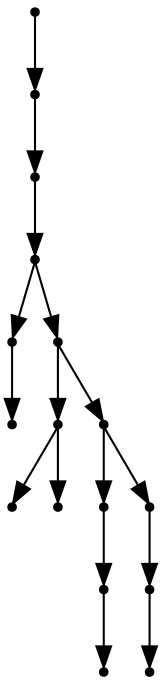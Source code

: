 digraph {
  16 [shape=point];
  15 [shape=point];
  14 [shape=point];
  13 [shape=point];
  1 [shape=point];
  0 [shape=point];
  12 [shape=point];
  4 [shape=point];
  2 [shape=point];
  3 [shape=point];
  11 [shape=point];
  7 [shape=point];
  6 [shape=point];
  5 [shape=point];
  10 [shape=point];
  9 [shape=point];
  8 [shape=point];
16 -> 15;
15 -> 14;
14 -> 13;
13 -> 1;
1 -> 0;
13 -> 12;
12 -> 4;
4 -> 2;
4 -> 3;
12 -> 11;
11 -> 7;
7 -> 6;
6 -> 5;
11 -> 10;
10 -> 9;
9 -> 8;
}
